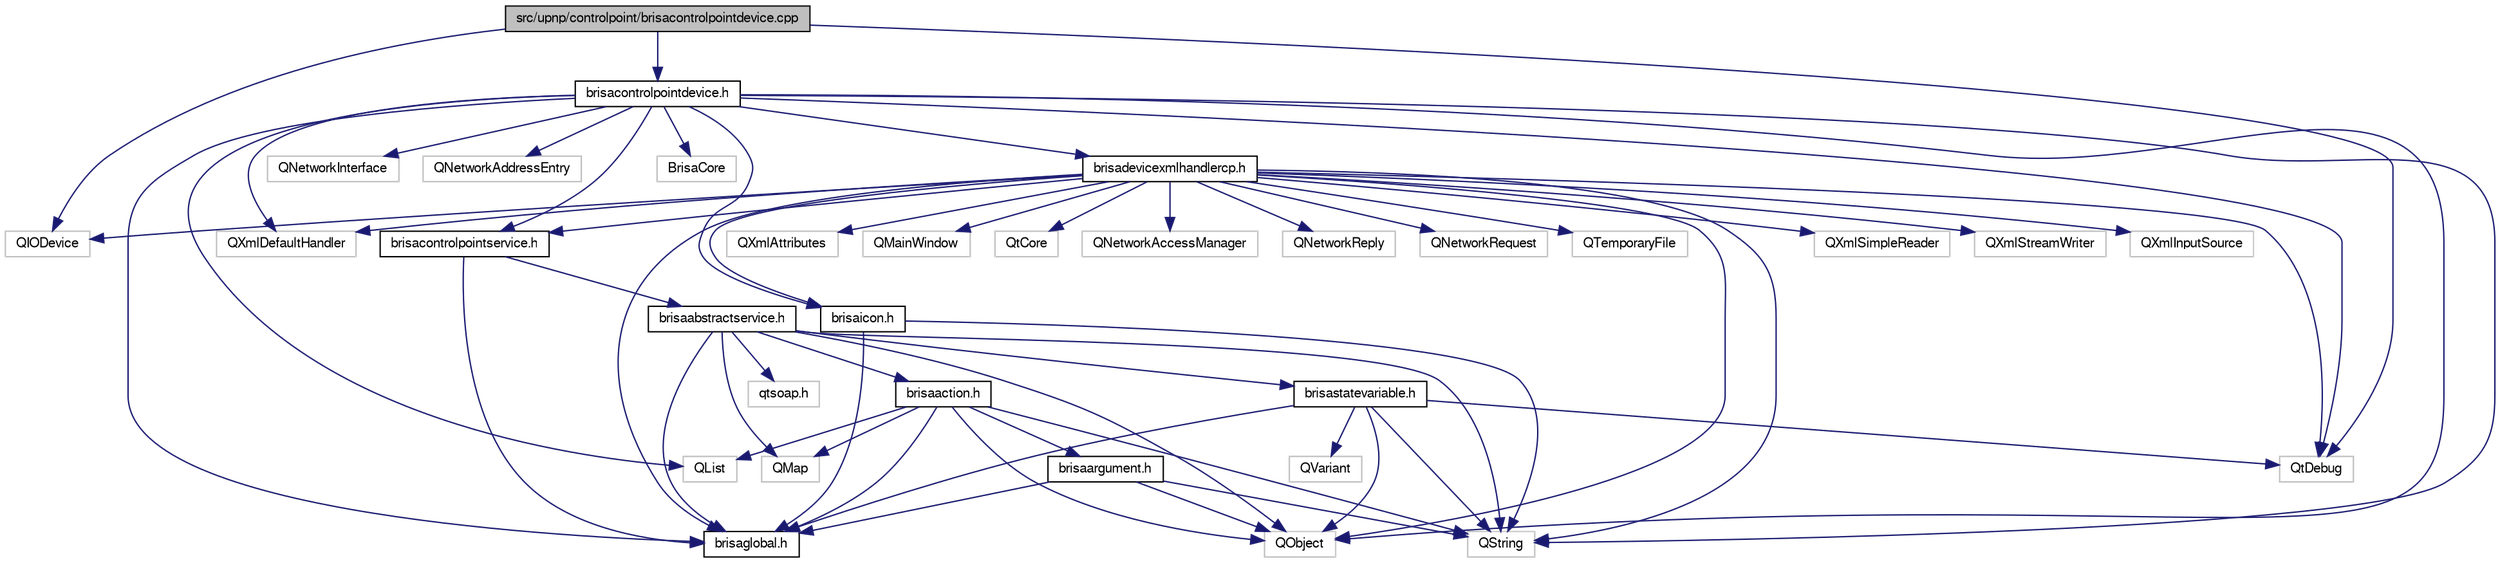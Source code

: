 digraph G
{
  bgcolor="transparent";
  edge [fontname="FreeSans",fontsize="10",labelfontname="FreeSans",labelfontsize="10"];
  node [fontname="FreeSans",fontsize="10",shape=record];
  Node1 [label="src/upnp/controlpoint/brisacontrolpointdevice.cpp",height=0.2,width=0.4,color="black", fillcolor="grey75", style="filled" fontcolor="black"];
  Node1 -> Node2 [color="midnightblue",fontsize="10",style="solid"];
  Node2 [label="QtDebug",height=0.2,width=0.4,color="grey75"];
  Node1 -> Node3 [color="midnightblue",fontsize="10",style="solid"];
  Node3 [label="QIODevice",height=0.2,width=0.4,color="grey75"];
  Node1 -> Node4 [color="midnightblue",fontsize="10",style="solid"];
  Node4 [label="brisacontrolpointdevice.h",height=0.2,width=0.4,color="black",URL="$brisacontrolpointdevice_8h.html"];
  Node4 -> Node5 [color="midnightblue",fontsize="10",style="solid"];
  Node5 [label="QString",height=0.2,width=0.4,color="grey75"];
  Node4 -> Node6 [color="midnightblue",fontsize="10",style="solid"];
  Node6 [label="QList",height=0.2,width=0.4,color="grey75"];
  Node4 -> Node7 [color="midnightblue",fontsize="10",style="solid"];
  Node7 [label="QXmlDefaultHandler",height=0.2,width=0.4,color="grey75"];
  Node4 -> Node8 [color="midnightblue",fontsize="10",style="solid"];
  Node8 [label="QNetworkInterface",height=0.2,width=0.4,color="grey75"];
  Node4 -> Node9 [color="midnightblue",fontsize="10",style="solid"];
  Node9 [label="QNetworkAddressEntry",height=0.2,width=0.4,color="grey75"];
  Node4 -> Node2 [color="midnightblue",fontsize="10",style="solid"];
  Node4 -> Node10 [color="midnightblue",fontsize="10",style="solid"];
  Node10 [label="QObject",height=0.2,width=0.4,color="grey75"];
  Node4 -> Node11 [color="midnightblue",fontsize="10",style="solid"];
  Node11 [label="BrisaCore",height=0.2,width=0.4,color="grey75"];
  Node4 -> Node12 [color="midnightblue",fontsize="10",style="solid"];
  Node12 [label="brisaicon.h",height=0.2,width=0.4,color="black",URL="$brisaicon_8h.html"];
  Node12 -> Node5 [color="midnightblue",fontsize="10",style="solid"];
  Node12 -> Node13 [color="midnightblue",fontsize="10",style="solid"];
  Node13 [label="brisaglobal.h",height=0.2,width=0.4,color="black",URL="$brisaglobal_8h.html"];
  Node4 -> Node14 [color="midnightblue",fontsize="10",style="solid"];
  Node14 [label="brisacontrolpointservice.h",height=0.2,width=0.4,color="black",URL="$brisacontrolpointservice_8h.html"];
  Node14 -> Node15 [color="midnightblue",fontsize="10",style="solid"];
  Node15 [label="brisaabstractservice.h",height=0.2,width=0.4,color="black",URL="$brisaabstractservice_8h.html"];
  Node15 -> Node16 [color="midnightblue",fontsize="10",style="solid"];
  Node16 [label="brisaaction.h",height=0.2,width=0.4,color="black",URL="$brisaaction_8h.html"];
  Node16 -> Node17 [color="midnightblue",fontsize="10",style="solid"];
  Node17 [label="brisaargument.h",height=0.2,width=0.4,color="black",URL="$brisaargument_8h.html"];
  Node17 -> Node10 [color="midnightblue",fontsize="10",style="solid"];
  Node17 -> Node5 [color="midnightblue",fontsize="10",style="solid"];
  Node17 -> Node13 [color="midnightblue",fontsize="10",style="solid"];
  Node16 -> Node13 [color="midnightblue",fontsize="10",style="solid"];
  Node16 -> Node5 [color="midnightblue",fontsize="10",style="solid"];
  Node16 -> Node6 [color="midnightblue",fontsize="10",style="solid"];
  Node16 -> Node18 [color="midnightblue",fontsize="10",style="solid"];
  Node18 [label="QMap",height=0.2,width=0.4,color="grey75"];
  Node16 -> Node10 [color="midnightblue",fontsize="10",style="solid"];
  Node15 -> Node19 [color="midnightblue",fontsize="10",style="solid"];
  Node19 [label="brisastatevariable.h",height=0.2,width=0.4,color="black",URL="$brisastatevariable_8h.html"];
  Node19 -> Node5 [color="midnightblue",fontsize="10",style="solid"];
  Node19 -> Node20 [color="midnightblue",fontsize="10",style="solid"];
  Node20 [label="QVariant",height=0.2,width=0.4,color="grey75"];
  Node19 -> Node10 [color="midnightblue",fontsize="10",style="solid"];
  Node19 -> Node2 [color="midnightblue",fontsize="10",style="solid"];
  Node19 -> Node13 [color="midnightblue",fontsize="10",style="solid"];
  Node15 -> Node13 [color="midnightblue",fontsize="10",style="solid"];
  Node15 -> Node21 [color="midnightblue",fontsize="10",style="solid"];
  Node21 [label="qtsoap.h",height=0.2,width=0.4,color="grey75"];
  Node15 -> Node18 [color="midnightblue",fontsize="10",style="solid"];
  Node15 -> Node5 [color="midnightblue",fontsize="10",style="solid"];
  Node15 -> Node10 [color="midnightblue",fontsize="10",style="solid"];
  Node14 -> Node13 [color="midnightblue",fontsize="10",style="solid"];
  Node4 -> Node22 [color="midnightblue",fontsize="10",style="solid"];
  Node22 [label="brisadevicexmlhandlercp.h",height=0.2,width=0.4,color="black",URL="$brisadevicexmlhandlercp_8h.html"];
  Node22 -> Node7 [color="midnightblue",fontsize="10",style="solid"];
  Node22 -> Node23 [color="midnightblue",fontsize="10",style="solid"];
  Node23 [label="QXmlSimpleReader",height=0.2,width=0.4,color="grey75"];
  Node22 -> Node24 [color="midnightblue",fontsize="10",style="solid"];
  Node24 [label="QXmlStreamWriter",height=0.2,width=0.4,color="grey75"];
  Node22 -> Node25 [color="midnightblue",fontsize="10",style="solid"];
  Node25 [label="QXmlInputSource",height=0.2,width=0.4,color="grey75"];
  Node22 -> Node26 [color="midnightblue",fontsize="10",style="solid"];
  Node26 [label="QXmlAttributes",height=0.2,width=0.4,color="grey75"];
  Node22 -> Node27 [color="midnightblue",fontsize="10",style="solid"];
  Node27 [label="QMainWindow",height=0.2,width=0.4,color="grey75"];
  Node22 -> Node3 [color="midnightblue",fontsize="10",style="solid"];
  Node22 -> Node5 [color="midnightblue",fontsize="10",style="solid"];
  Node22 -> Node2 [color="midnightblue",fontsize="10",style="solid"];
  Node22 -> Node28 [color="midnightblue",fontsize="10",style="solid"];
  Node28 [label="QtCore",height=0.2,width=0.4,color="grey75"];
  Node22 -> Node10 [color="midnightblue",fontsize="10",style="solid"];
  Node22 -> Node29 [color="midnightblue",fontsize="10",style="solid"];
  Node29 [label="QNetworkAccessManager",height=0.2,width=0.4,color="grey75"];
  Node22 -> Node30 [color="midnightblue",fontsize="10",style="solid"];
  Node30 [label="QNetworkReply",height=0.2,width=0.4,color="grey75"];
  Node22 -> Node31 [color="midnightblue",fontsize="10",style="solid"];
  Node31 [label="QNetworkRequest",height=0.2,width=0.4,color="grey75"];
  Node22 -> Node32 [color="midnightblue",fontsize="10",style="solid"];
  Node32 [label="QTemporaryFile",height=0.2,width=0.4,color="grey75"];
  Node22 -> Node12 [color="midnightblue",fontsize="10",style="solid"];
  Node22 -> Node14 [color="midnightblue",fontsize="10",style="solid"];
  Node22 -> Node13 [color="midnightblue",fontsize="10",style="solid"];
  Node4 -> Node13 [color="midnightblue",fontsize="10",style="solid"];
}
